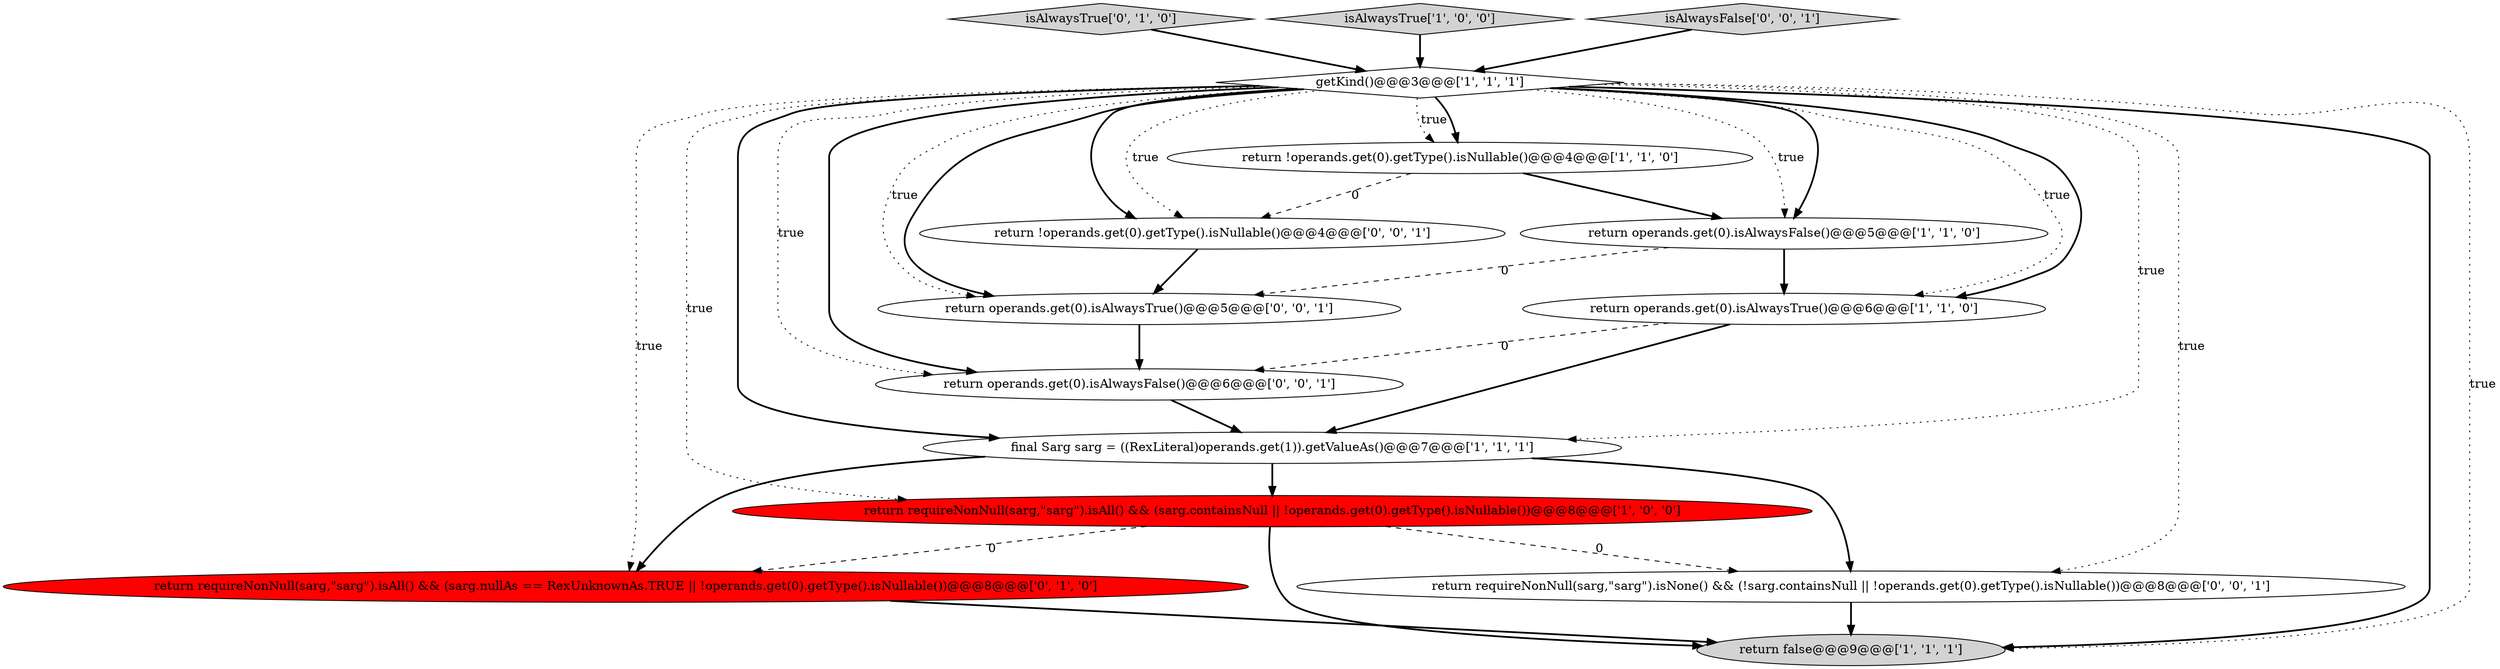 digraph {
4 [style = filled, label = "return operands.get(0).isAlwaysFalse()@@@5@@@['1', '1', '0']", fillcolor = white, shape = ellipse image = "AAA0AAABBB1BBB"];
12 [style = filled, label = "return !operands.get(0).getType().isNullable()@@@4@@@['0', '0', '1']", fillcolor = white, shape = ellipse image = "AAA0AAABBB3BBB"];
1 [style = filled, label = "return requireNonNull(sarg,\"sarg\").isAll() && (sarg.containsNull || !operands.get(0).getType().isNullable())@@@8@@@['1', '0', '0']", fillcolor = red, shape = ellipse image = "AAA1AAABBB1BBB"];
14 [style = filled, label = "return operands.get(0).isAlwaysFalse()@@@6@@@['0', '0', '1']", fillcolor = white, shape = ellipse image = "AAA0AAABBB3BBB"];
2 [style = filled, label = "getKind()@@@3@@@['1', '1', '1']", fillcolor = white, shape = diamond image = "AAA0AAABBB1BBB"];
0 [style = filled, label = "final Sarg sarg = ((RexLiteral)operands.get(1)).getValueAs()@@@7@@@['1', '1', '1']", fillcolor = white, shape = ellipse image = "AAA0AAABBB1BBB"];
9 [style = filled, label = "isAlwaysTrue['0', '1', '0']", fillcolor = lightgray, shape = diamond image = "AAA0AAABBB2BBB"];
8 [style = filled, label = "return requireNonNull(sarg,\"sarg\").isAll() && (sarg.nullAs == RexUnknownAs.TRUE || !operands.get(0).getType().isNullable())@@@8@@@['0', '1', '0']", fillcolor = red, shape = ellipse image = "AAA1AAABBB2BBB"];
7 [style = filled, label = "return operands.get(0).isAlwaysTrue()@@@6@@@['1', '1', '0']", fillcolor = white, shape = ellipse image = "AAA0AAABBB1BBB"];
5 [style = filled, label = "isAlwaysTrue['1', '0', '0']", fillcolor = lightgray, shape = diamond image = "AAA0AAABBB1BBB"];
11 [style = filled, label = "return requireNonNull(sarg,\"sarg\").isNone() && (!sarg.containsNull || !operands.get(0).getType().isNullable())@@@8@@@['0', '0', '1']", fillcolor = white, shape = ellipse image = "AAA0AAABBB3BBB"];
13 [style = filled, label = "isAlwaysFalse['0', '0', '1']", fillcolor = lightgray, shape = diamond image = "AAA0AAABBB3BBB"];
3 [style = filled, label = "return !operands.get(0).getType().isNullable()@@@4@@@['1', '1', '0']", fillcolor = white, shape = ellipse image = "AAA0AAABBB1BBB"];
6 [style = filled, label = "return false@@@9@@@['1', '1', '1']", fillcolor = lightgray, shape = ellipse image = "AAA0AAABBB1BBB"];
10 [style = filled, label = "return operands.get(0).isAlwaysTrue()@@@5@@@['0', '0', '1']", fillcolor = white, shape = ellipse image = "AAA0AAABBB3BBB"];
2->3 [style = dotted, label="true"];
2->0 [style = dotted, label="true"];
10->14 [style = bold, label=""];
9->2 [style = bold, label=""];
2->6 [style = bold, label=""];
7->14 [style = dashed, label="0"];
2->3 [style = bold, label=""];
11->6 [style = bold, label=""];
0->11 [style = bold, label=""];
7->0 [style = bold, label=""];
8->6 [style = bold, label=""];
2->10 [style = bold, label=""];
2->4 [style = bold, label=""];
3->4 [style = bold, label=""];
4->7 [style = bold, label=""];
2->12 [style = bold, label=""];
2->11 [style = dotted, label="true"];
5->2 [style = bold, label=""];
2->0 [style = bold, label=""];
1->6 [style = bold, label=""];
12->10 [style = bold, label=""];
3->12 [style = dashed, label="0"];
14->0 [style = bold, label=""];
2->6 [style = dotted, label="true"];
2->1 [style = dotted, label="true"];
1->11 [style = dashed, label="0"];
0->1 [style = bold, label=""];
2->7 [style = dotted, label="true"];
2->14 [style = bold, label=""];
2->4 [style = dotted, label="true"];
0->8 [style = bold, label=""];
2->12 [style = dotted, label="true"];
2->14 [style = dotted, label="true"];
1->8 [style = dashed, label="0"];
2->7 [style = bold, label=""];
4->10 [style = dashed, label="0"];
2->8 [style = dotted, label="true"];
2->10 [style = dotted, label="true"];
13->2 [style = bold, label=""];
}
